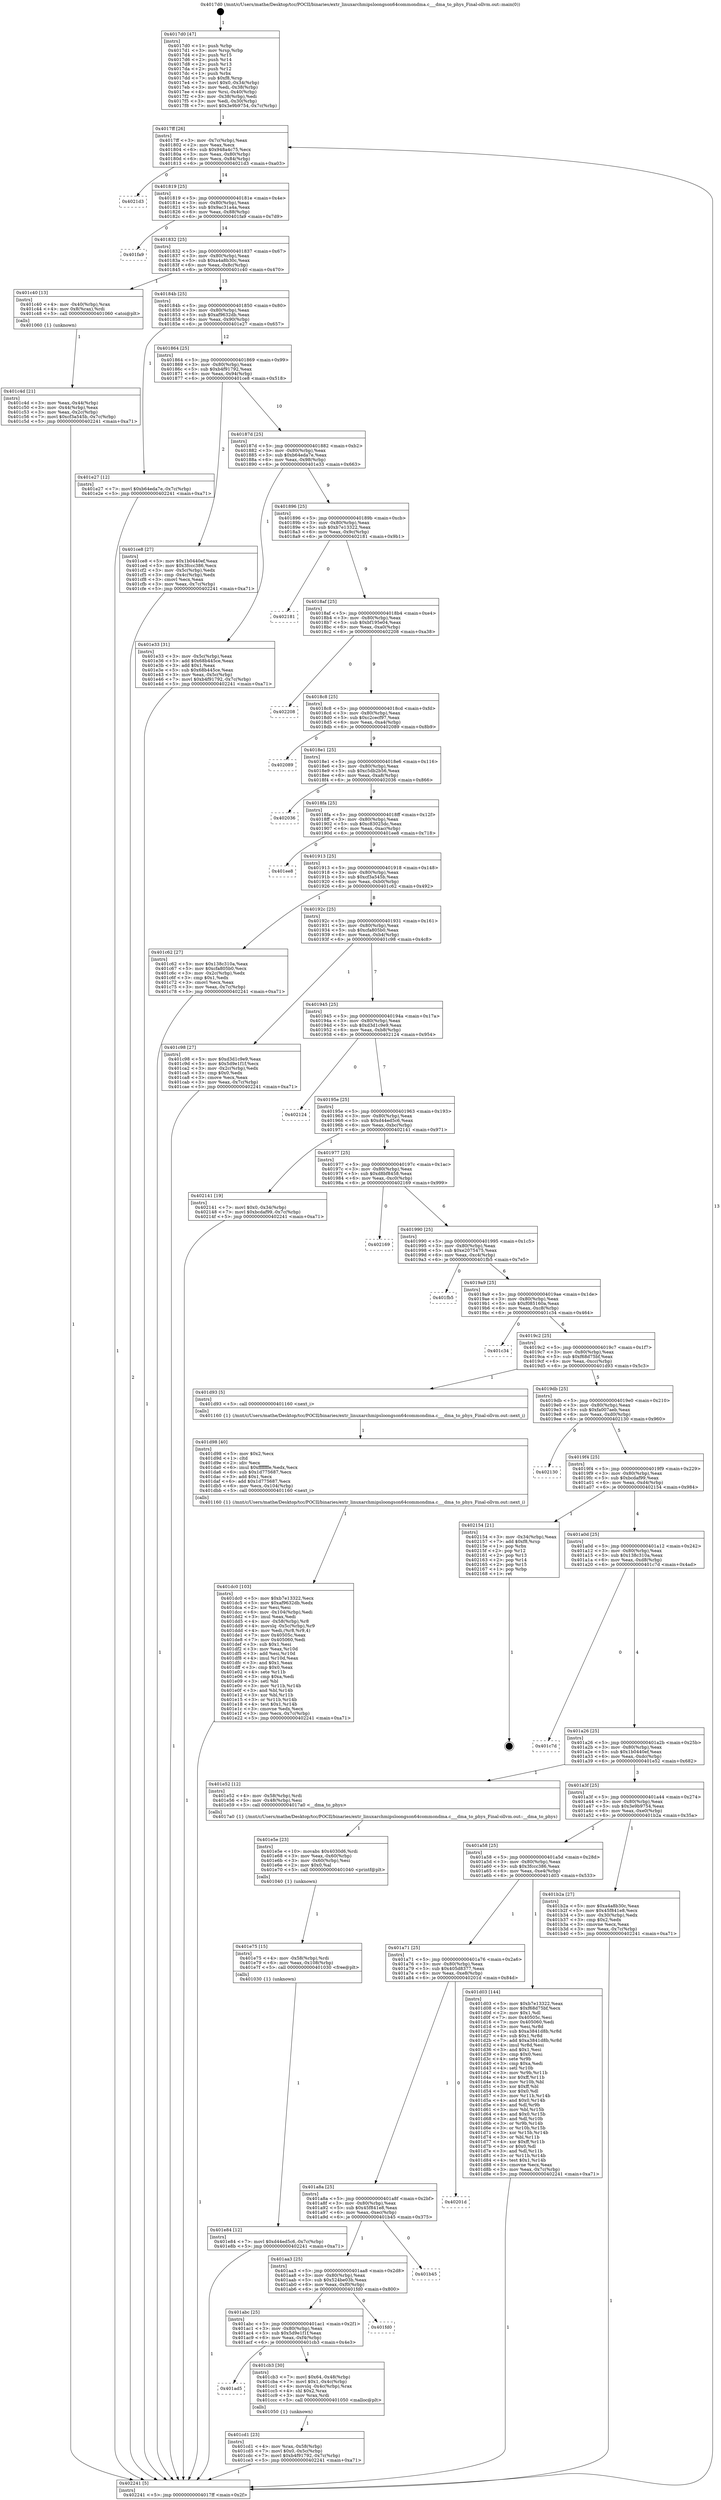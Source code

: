 digraph "0x4017d0" {
  label = "0x4017d0 (/mnt/c/Users/mathe/Desktop/tcc/POCII/binaries/extr_linuxarchmipsloongson64commondma.c___dma_to_phys_Final-ollvm.out::main(0))"
  labelloc = "t"
  node[shape=record]

  Entry [label="",width=0.3,height=0.3,shape=circle,fillcolor=black,style=filled]
  "0x4017ff" [label="{
     0x4017ff [26]\l
     | [instrs]\l
     &nbsp;&nbsp;0x4017ff \<+3\>: mov -0x7c(%rbp),%eax\l
     &nbsp;&nbsp;0x401802 \<+2\>: mov %eax,%ecx\l
     &nbsp;&nbsp;0x401804 \<+6\>: sub $0x948a4c75,%ecx\l
     &nbsp;&nbsp;0x40180a \<+3\>: mov %eax,-0x80(%rbp)\l
     &nbsp;&nbsp;0x40180d \<+6\>: mov %ecx,-0x84(%rbp)\l
     &nbsp;&nbsp;0x401813 \<+6\>: je 00000000004021d3 \<main+0xa03\>\l
  }"]
  "0x4021d3" [label="{
     0x4021d3\l
  }", style=dashed]
  "0x401819" [label="{
     0x401819 [25]\l
     | [instrs]\l
     &nbsp;&nbsp;0x401819 \<+5\>: jmp 000000000040181e \<main+0x4e\>\l
     &nbsp;&nbsp;0x40181e \<+3\>: mov -0x80(%rbp),%eax\l
     &nbsp;&nbsp;0x401821 \<+5\>: sub $0x9ac31a4a,%eax\l
     &nbsp;&nbsp;0x401826 \<+6\>: mov %eax,-0x88(%rbp)\l
     &nbsp;&nbsp;0x40182c \<+6\>: je 0000000000401fa9 \<main+0x7d9\>\l
  }"]
  Exit [label="",width=0.3,height=0.3,shape=circle,fillcolor=black,style=filled,peripheries=2]
  "0x401fa9" [label="{
     0x401fa9\l
  }", style=dashed]
  "0x401832" [label="{
     0x401832 [25]\l
     | [instrs]\l
     &nbsp;&nbsp;0x401832 \<+5\>: jmp 0000000000401837 \<main+0x67\>\l
     &nbsp;&nbsp;0x401837 \<+3\>: mov -0x80(%rbp),%eax\l
     &nbsp;&nbsp;0x40183a \<+5\>: sub $0xa4a8b30c,%eax\l
     &nbsp;&nbsp;0x40183f \<+6\>: mov %eax,-0x8c(%rbp)\l
     &nbsp;&nbsp;0x401845 \<+6\>: je 0000000000401c40 \<main+0x470\>\l
  }"]
  "0x401e84" [label="{
     0x401e84 [12]\l
     | [instrs]\l
     &nbsp;&nbsp;0x401e84 \<+7\>: movl $0xd44ed5c6,-0x7c(%rbp)\l
     &nbsp;&nbsp;0x401e8b \<+5\>: jmp 0000000000402241 \<main+0xa71\>\l
  }"]
  "0x401c40" [label="{
     0x401c40 [13]\l
     | [instrs]\l
     &nbsp;&nbsp;0x401c40 \<+4\>: mov -0x40(%rbp),%rax\l
     &nbsp;&nbsp;0x401c44 \<+4\>: mov 0x8(%rax),%rdi\l
     &nbsp;&nbsp;0x401c48 \<+5\>: call 0000000000401060 \<atoi@plt\>\l
     | [calls]\l
     &nbsp;&nbsp;0x401060 \{1\} (unknown)\l
  }"]
  "0x40184b" [label="{
     0x40184b [25]\l
     | [instrs]\l
     &nbsp;&nbsp;0x40184b \<+5\>: jmp 0000000000401850 \<main+0x80\>\l
     &nbsp;&nbsp;0x401850 \<+3\>: mov -0x80(%rbp),%eax\l
     &nbsp;&nbsp;0x401853 \<+5\>: sub $0xaf9632db,%eax\l
     &nbsp;&nbsp;0x401858 \<+6\>: mov %eax,-0x90(%rbp)\l
     &nbsp;&nbsp;0x40185e \<+6\>: je 0000000000401e27 \<main+0x657\>\l
  }"]
  "0x401e75" [label="{
     0x401e75 [15]\l
     | [instrs]\l
     &nbsp;&nbsp;0x401e75 \<+4\>: mov -0x58(%rbp),%rdi\l
     &nbsp;&nbsp;0x401e79 \<+6\>: mov %eax,-0x108(%rbp)\l
     &nbsp;&nbsp;0x401e7f \<+5\>: call 0000000000401030 \<free@plt\>\l
     | [calls]\l
     &nbsp;&nbsp;0x401030 \{1\} (unknown)\l
  }"]
  "0x401e27" [label="{
     0x401e27 [12]\l
     | [instrs]\l
     &nbsp;&nbsp;0x401e27 \<+7\>: movl $0xb64eda7e,-0x7c(%rbp)\l
     &nbsp;&nbsp;0x401e2e \<+5\>: jmp 0000000000402241 \<main+0xa71\>\l
  }"]
  "0x401864" [label="{
     0x401864 [25]\l
     | [instrs]\l
     &nbsp;&nbsp;0x401864 \<+5\>: jmp 0000000000401869 \<main+0x99\>\l
     &nbsp;&nbsp;0x401869 \<+3\>: mov -0x80(%rbp),%eax\l
     &nbsp;&nbsp;0x40186c \<+5\>: sub $0xb4f91792,%eax\l
     &nbsp;&nbsp;0x401871 \<+6\>: mov %eax,-0x94(%rbp)\l
     &nbsp;&nbsp;0x401877 \<+6\>: je 0000000000401ce8 \<main+0x518\>\l
  }"]
  "0x401e5e" [label="{
     0x401e5e [23]\l
     | [instrs]\l
     &nbsp;&nbsp;0x401e5e \<+10\>: movabs $0x4030d6,%rdi\l
     &nbsp;&nbsp;0x401e68 \<+3\>: mov %eax,-0x60(%rbp)\l
     &nbsp;&nbsp;0x401e6b \<+3\>: mov -0x60(%rbp),%esi\l
     &nbsp;&nbsp;0x401e6e \<+2\>: mov $0x0,%al\l
     &nbsp;&nbsp;0x401e70 \<+5\>: call 0000000000401040 \<printf@plt\>\l
     | [calls]\l
     &nbsp;&nbsp;0x401040 \{1\} (unknown)\l
  }"]
  "0x401ce8" [label="{
     0x401ce8 [27]\l
     | [instrs]\l
     &nbsp;&nbsp;0x401ce8 \<+5\>: mov $0x1b0440ef,%eax\l
     &nbsp;&nbsp;0x401ced \<+5\>: mov $0x3fccc386,%ecx\l
     &nbsp;&nbsp;0x401cf2 \<+3\>: mov -0x5c(%rbp),%edx\l
     &nbsp;&nbsp;0x401cf5 \<+3\>: cmp -0x4c(%rbp),%edx\l
     &nbsp;&nbsp;0x401cf8 \<+3\>: cmovl %ecx,%eax\l
     &nbsp;&nbsp;0x401cfb \<+3\>: mov %eax,-0x7c(%rbp)\l
     &nbsp;&nbsp;0x401cfe \<+5\>: jmp 0000000000402241 \<main+0xa71\>\l
  }"]
  "0x40187d" [label="{
     0x40187d [25]\l
     | [instrs]\l
     &nbsp;&nbsp;0x40187d \<+5\>: jmp 0000000000401882 \<main+0xb2\>\l
     &nbsp;&nbsp;0x401882 \<+3\>: mov -0x80(%rbp),%eax\l
     &nbsp;&nbsp;0x401885 \<+5\>: sub $0xb64eda7e,%eax\l
     &nbsp;&nbsp;0x40188a \<+6\>: mov %eax,-0x98(%rbp)\l
     &nbsp;&nbsp;0x401890 \<+6\>: je 0000000000401e33 \<main+0x663\>\l
  }"]
  "0x401dc0" [label="{
     0x401dc0 [103]\l
     | [instrs]\l
     &nbsp;&nbsp;0x401dc0 \<+5\>: mov $0xb7e13322,%ecx\l
     &nbsp;&nbsp;0x401dc5 \<+5\>: mov $0xaf9632db,%edx\l
     &nbsp;&nbsp;0x401dca \<+2\>: xor %esi,%esi\l
     &nbsp;&nbsp;0x401dcc \<+6\>: mov -0x104(%rbp),%edi\l
     &nbsp;&nbsp;0x401dd2 \<+3\>: imul %eax,%edi\l
     &nbsp;&nbsp;0x401dd5 \<+4\>: mov -0x58(%rbp),%r8\l
     &nbsp;&nbsp;0x401dd9 \<+4\>: movslq -0x5c(%rbp),%r9\l
     &nbsp;&nbsp;0x401ddd \<+4\>: mov %edi,(%r8,%r9,4)\l
     &nbsp;&nbsp;0x401de1 \<+7\>: mov 0x40505c,%eax\l
     &nbsp;&nbsp;0x401de8 \<+7\>: mov 0x405060,%edi\l
     &nbsp;&nbsp;0x401def \<+3\>: sub $0x1,%esi\l
     &nbsp;&nbsp;0x401df2 \<+3\>: mov %eax,%r10d\l
     &nbsp;&nbsp;0x401df5 \<+3\>: add %esi,%r10d\l
     &nbsp;&nbsp;0x401df8 \<+4\>: imul %r10d,%eax\l
     &nbsp;&nbsp;0x401dfc \<+3\>: and $0x1,%eax\l
     &nbsp;&nbsp;0x401dff \<+3\>: cmp $0x0,%eax\l
     &nbsp;&nbsp;0x401e02 \<+4\>: sete %r11b\l
     &nbsp;&nbsp;0x401e06 \<+3\>: cmp $0xa,%edi\l
     &nbsp;&nbsp;0x401e09 \<+3\>: setl %bl\l
     &nbsp;&nbsp;0x401e0c \<+3\>: mov %r11b,%r14b\l
     &nbsp;&nbsp;0x401e0f \<+3\>: and %bl,%r14b\l
     &nbsp;&nbsp;0x401e12 \<+3\>: xor %bl,%r11b\l
     &nbsp;&nbsp;0x401e15 \<+3\>: or %r11b,%r14b\l
     &nbsp;&nbsp;0x401e18 \<+4\>: test $0x1,%r14b\l
     &nbsp;&nbsp;0x401e1c \<+3\>: cmovne %edx,%ecx\l
     &nbsp;&nbsp;0x401e1f \<+3\>: mov %ecx,-0x7c(%rbp)\l
     &nbsp;&nbsp;0x401e22 \<+5\>: jmp 0000000000402241 \<main+0xa71\>\l
  }"]
  "0x401e33" [label="{
     0x401e33 [31]\l
     | [instrs]\l
     &nbsp;&nbsp;0x401e33 \<+3\>: mov -0x5c(%rbp),%eax\l
     &nbsp;&nbsp;0x401e36 \<+5\>: add $0x68b445ce,%eax\l
     &nbsp;&nbsp;0x401e3b \<+3\>: add $0x1,%eax\l
     &nbsp;&nbsp;0x401e3e \<+5\>: sub $0x68b445ce,%eax\l
     &nbsp;&nbsp;0x401e43 \<+3\>: mov %eax,-0x5c(%rbp)\l
     &nbsp;&nbsp;0x401e46 \<+7\>: movl $0xb4f91792,-0x7c(%rbp)\l
     &nbsp;&nbsp;0x401e4d \<+5\>: jmp 0000000000402241 \<main+0xa71\>\l
  }"]
  "0x401896" [label="{
     0x401896 [25]\l
     | [instrs]\l
     &nbsp;&nbsp;0x401896 \<+5\>: jmp 000000000040189b \<main+0xcb\>\l
     &nbsp;&nbsp;0x40189b \<+3\>: mov -0x80(%rbp),%eax\l
     &nbsp;&nbsp;0x40189e \<+5\>: sub $0xb7e13322,%eax\l
     &nbsp;&nbsp;0x4018a3 \<+6\>: mov %eax,-0x9c(%rbp)\l
     &nbsp;&nbsp;0x4018a9 \<+6\>: je 0000000000402181 \<main+0x9b1\>\l
  }"]
  "0x401d98" [label="{
     0x401d98 [40]\l
     | [instrs]\l
     &nbsp;&nbsp;0x401d98 \<+5\>: mov $0x2,%ecx\l
     &nbsp;&nbsp;0x401d9d \<+1\>: cltd\l
     &nbsp;&nbsp;0x401d9e \<+2\>: idiv %ecx\l
     &nbsp;&nbsp;0x401da0 \<+6\>: imul $0xfffffffe,%edx,%ecx\l
     &nbsp;&nbsp;0x401da6 \<+6\>: sub $0x1d775687,%ecx\l
     &nbsp;&nbsp;0x401dac \<+3\>: add $0x1,%ecx\l
     &nbsp;&nbsp;0x401daf \<+6\>: add $0x1d775687,%ecx\l
     &nbsp;&nbsp;0x401db5 \<+6\>: mov %ecx,-0x104(%rbp)\l
     &nbsp;&nbsp;0x401dbb \<+5\>: call 0000000000401160 \<next_i\>\l
     | [calls]\l
     &nbsp;&nbsp;0x401160 \{1\} (/mnt/c/Users/mathe/Desktop/tcc/POCII/binaries/extr_linuxarchmipsloongson64commondma.c___dma_to_phys_Final-ollvm.out::next_i)\l
  }"]
  "0x402181" [label="{
     0x402181\l
  }", style=dashed]
  "0x4018af" [label="{
     0x4018af [25]\l
     | [instrs]\l
     &nbsp;&nbsp;0x4018af \<+5\>: jmp 00000000004018b4 \<main+0xe4\>\l
     &nbsp;&nbsp;0x4018b4 \<+3\>: mov -0x80(%rbp),%eax\l
     &nbsp;&nbsp;0x4018b7 \<+5\>: sub $0xbf195e04,%eax\l
     &nbsp;&nbsp;0x4018bc \<+6\>: mov %eax,-0xa0(%rbp)\l
     &nbsp;&nbsp;0x4018c2 \<+6\>: je 0000000000402208 \<main+0xa38\>\l
  }"]
  "0x401cd1" [label="{
     0x401cd1 [23]\l
     | [instrs]\l
     &nbsp;&nbsp;0x401cd1 \<+4\>: mov %rax,-0x58(%rbp)\l
     &nbsp;&nbsp;0x401cd5 \<+7\>: movl $0x0,-0x5c(%rbp)\l
     &nbsp;&nbsp;0x401cdc \<+7\>: movl $0xb4f91792,-0x7c(%rbp)\l
     &nbsp;&nbsp;0x401ce3 \<+5\>: jmp 0000000000402241 \<main+0xa71\>\l
  }"]
  "0x402208" [label="{
     0x402208\l
  }", style=dashed]
  "0x4018c8" [label="{
     0x4018c8 [25]\l
     | [instrs]\l
     &nbsp;&nbsp;0x4018c8 \<+5\>: jmp 00000000004018cd \<main+0xfd\>\l
     &nbsp;&nbsp;0x4018cd \<+3\>: mov -0x80(%rbp),%eax\l
     &nbsp;&nbsp;0x4018d0 \<+5\>: sub $0xc2cecf97,%eax\l
     &nbsp;&nbsp;0x4018d5 \<+6\>: mov %eax,-0xa4(%rbp)\l
     &nbsp;&nbsp;0x4018db \<+6\>: je 0000000000402089 \<main+0x8b9\>\l
  }"]
  "0x401ad5" [label="{
     0x401ad5\l
  }", style=dashed]
  "0x402089" [label="{
     0x402089\l
  }", style=dashed]
  "0x4018e1" [label="{
     0x4018e1 [25]\l
     | [instrs]\l
     &nbsp;&nbsp;0x4018e1 \<+5\>: jmp 00000000004018e6 \<main+0x116\>\l
     &nbsp;&nbsp;0x4018e6 \<+3\>: mov -0x80(%rbp),%eax\l
     &nbsp;&nbsp;0x4018e9 \<+5\>: sub $0xc5db2b56,%eax\l
     &nbsp;&nbsp;0x4018ee \<+6\>: mov %eax,-0xa8(%rbp)\l
     &nbsp;&nbsp;0x4018f4 \<+6\>: je 0000000000402036 \<main+0x866\>\l
  }"]
  "0x401cb3" [label="{
     0x401cb3 [30]\l
     | [instrs]\l
     &nbsp;&nbsp;0x401cb3 \<+7\>: movl $0x64,-0x48(%rbp)\l
     &nbsp;&nbsp;0x401cba \<+7\>: movl $0x1,-0x4c(%rbp)\l
     &nbsp;&nbsp;0x401cc1 \<+4\>: movslq -0x4c(%rbp),%rax\l
     &nbsp;&nbsp;0x401cc5 \<+4\>: shl $0x2,%rax\l
     &nbsp;&nbsp;0x401cc9 \<+3\>: mov %rax,%rdi\l
     &nbsp;&nbsp;0x401ccc \<+5\>: call 0000000000401050 \<malloc@plt\>\l
     | [calls]\l
     &nbsp;&nbsp;0x401050 \{1\} (unknown)\l
  }"]
  "0x402036" [label="{
     0x402036\l
  }", style=dashed]
  "0x4018fa" [label="{
     0x4018fa [25]\l
     | [instrs]\l
     &nbsp;&nbsp;0x4018fa \<+5\>: jmp 00000000004018ff \<main+0x12f\>\l
     &nbsp;&nbsp;0x4018ff \<+3\>: mov -0x80(%rbp),%eax\l
     &nbsp;&nbsp;0x401902 \<+5\>: sub $0xc83025dc,%eax\l
     &nbsp;&nbsp;0x401907 \<+6\>: mov %eax,-0xac(%rbp)\l
     &nbsp;&nbsp;0x40190d \<+6\>: je 0000000000401ee8 \<main+0x718\>\l
  }"]
  "0x401abc" [label="{
     0x401abc [25]\l
     | [instrs]\l
     &nbsp;&nbsp;0x401abc \<+5\>: jmp 0000000000401ac1 \<main+0x2f1\>\l
     &nbsp;&nbsp;0x401ac1 \<+3\>: mov -0x80(%rbp),%eax\l
     &nbsp;&nbsp;0x401ac4 \<+5\>: sub $0x5d9e1f1f,%eax\l
     &nbsp;&nbsp;0x401ac9 \<+6\>: mov %eax,-0xf4(%rbp)\l
     &nbsp;&nbsp;0x401acf \<+6\>: je 0000000000401cb3 \<main+0x4e3\>\l
  }"]
  "0x401ee8" [label="{
     0x401ee8\l
  }", style=dashed]
  "0x401913" [label="{
     0x401913 [25]\l
     | [instrs]\l
     &nbsp;&nbsp;0x401913 \<+5\>: jmp 0000000000401918 \<main+0x148\>\l
     &nbsp;&nbsp;0x401918 \<+3\>: mov -0x80(%rbp),%eax\l
     &nbsp;&nbsp;0x40191b \<+5\>: sub $0xcf3a545b,%eax\l
     &nbsp;&nbsp;0x401920 \<+6\>: mov %eax,-0xb0(%rbp)\l
     &nbsp;&nbsp;0x401926 \<+6\>: je 0000000000401c62 \<main+0x492\>\l
  }"]
  "0x401fd0" [label="{
     0x401fd0\l
  }", style=dashed]
  "0x401c62" [label="{
     0x401c62 [27]\l
     | [instrs]\l
     &nbsp;&nbsp;0x401c62 \<+5\>: mov $0x138c310a,%eax\l
     &nbsp;&nbsp;0x401c67 \<+5\>: mov $0xcfa805b0,%ecx\l
     &nbsp;&nbsp;0x401c6c \<+3\>: mov -0x2c(%rbp),%edx\l
     &nbsp;&nbsp;0x401c6f \<+3\>: cmp $0x1,%edx\l
     &nbsp;&nbsp;0x401c72 \<+3\>: cmovl %ecx,%eax\l
     &nbsp;&nbsp;0x401c75 \<+3\>: mov %eax,-0x7c(%rbp)\l
     &nbsp;&nbsp;0x401c78 \<+5\>: jmp 0000000000402241 \<main+0xa71\>\l
  }"]
  "0x40192c" [label="{
     0x40192c [25]\l
     | [instrs]\l
     &nbsp;&nbsp;0x40192c \<+5\>: jmp 0000000000401931 \<main+0x161\>\l
     &nbsp;&nbsp;0x401931 \<+3\>: mov -0x80(%rbp),%eax\l
     &nbsp;&nbsp;0x401934 \<+5\>: sub $0xcfa805b0,%eax\l
     &nbsp;&nbsp;0x401939 \<+6\>: mov %eax,-0xb4(%rbp)\l
     &nbsp;&nbsp;0x40193f \<+6\>: je 0000000000401c98 \<main+0x4c8\>\l
  }"]
  "0x401aa3" [label="{
     0x401aa3 [25]\l
     | [instrs]\l
     &nbsp;&nbsp;0x401aa3 \<+5\>: jmp 0000000000401aa8 \<main+0x2d8\>\l
     &nbsp;&nbsp;0x401aa8 \<+3\>: mov -0x80(%rbp),%eax\l
     &nbsp;&nbsp;0x401aab \<+5\>: sub $0x524be03b,%eax\l
     &nbsp;&nbsp;0x401ab0 \<+6\>: mov %eax,-0xf0(%rbp)\l
     &nbsp;&nbsp;0x401ab6 \<+6\>: je 0000000000401fd0 \<main+0x800\>\l
  }"]
  "0x401c98" [label="{
     0x401c98 [27]\l
     | [instrs]\l
     &nbsp;&nbsp;0x401c98 \<+5\>: mov $0xd3d1c9e9,%eax\l
     &nbsp;&nbsp;0x401c9d \<+5\>: mov $0x5d9e1f1f,%ecx\l
     &nbsp;&nbsp;0x401ca2 \<+3\>: mov -0x2c(%rbp),%edx\l
     &nbsp;&nbsp;0x401ca5 \<+3\>: cmp $0x0,%edx\l
     &nbsp;&nbsp;0x401ca8 \<+3\>: cmove %ecx,%eax\l
     &nbsp;&nbsp;0x401cab \<+3\>: mov %eax,-0x7c(%rbp)\l
     &nbsp;&nbsp;0x401cae \<+5\>: jmp 0000000000402241 \<main+0xa71\>\l
  }"]
  "0x401945" [label="{
     0x401945 [25]\l
     | [instrs]\l
     &nbsp;&nbsp;0x401945 \<+5\>: jmp 000000000040194a \<main+0x17a\>\l
     &nbsp;&nbsp;0x40194a \<+3\>: mov -0x80(%rbp),%eax\l
     &nbsp;&nbsp;0x40194d \<+5\>: sub $0xd3d1c9e9,%eax\l
     &nbsp;&nbsp;0x401952 \<+6\>: mov %eax,-0xb8(%rbp)\l
     &nbsp;&nbsp;0x401958 \<+6\>: je 0000000000402124 \<main+0x954\>\l
  }"]
  "0x401b45" [label="{
     0x401b45\l
  }", style=dashed]
  "0x402124" [label="{
     0x402124\l
  }", style=dashed]
  "0x40195e" [label="{
     0x40195e [25]\l
     | [instrs]\l
     &nbsp;&nbsp;0x40195e \<+5\>: jmp 0000000000401963 \<main+0x193\>\l
     &nbsp;&nbsp;0x401963 \<+3\>: mov -0x80(%rbp),%eax\l
     &nbsp;&nbsp;0x401966 \<+5\>: sub $0xd44ed5c6,%eax\l
     &nbsp;&nbsp;0x40196b \<+6\>: mov %eax,-0xbc(%rbp)\l
     &nbsp;&nbsp;0x401971 \<+6\>: je 0000000000402141 \<main+0x971\>\l
  }"]
  "0x401a8a" [label="{
     0x401a8a [25]\l
     | [instrs]\l
     &nbsp;&nbsp;0x401a8a \<+5\>: jmp 0000000000401a8f \<main+0x2bf\>\l
     &nbsp;&nbsp;0x401a8f \<+3\>: mov -0x80(%rbp),%eax\l
     &nbsp;&nbsp;0x401a92 \<+5\>: sub $0x45f841e8,%eax\l
     &nbsp;&nbsp;0x401a97 \<+6\>: mov %eax,-0xec(%rbp)\l
     &nbsp;&nbsp;0x401a9d \<+6\>: je 0000000000401b45 \<main+0x375\>\l
  }"]
  "0x402141" [label="{
     0x402141 [19]\l
     | [instrs]\l
     &nbsp;&nbsp;0x402141 \<+7\>: movl $0x0,-0x34(%rbp)\l
     &nbsp;&nbsp;0x402148 \<+7\>: movl $0xbcdaf99,-0x7c(%rbp)\l
     &nbsp;&nbsp;0x40214f \<+5\>: jmp 0000000000402241 \<main+0xa71\>\l
  }"]
  "0x401977" [label="{
     0x401977 [25]\l
     | [instrs]\l
     &nbsp;&nbsp;0x401977 \<+5\>: jmp 000000000040197c \<main+0x1ac\>\l
     &nbsp;&nbsp;0x40197c \<+3\>: mov -0x80(%rbp),%eax\l
     &nbsp;&nbsp;0x40197f \<+5\>: sub $0xd8bf8458,%eax\l
     &nbsp;&nbsp;0x401984 \<+6\>: mov %eax,-0xc0(%rbp)\l
     &nbsp;&nbsp;0x40198a \<+6\>: je 0000000000402169 \<main+0x999\>\l
  }"]
  "0x40201d" [label="{
     0x40201d\l
  }", style=dashed]
  "0x402169" [label="{
     0x402169\l
  }", style=dashed]
  "0x401990" [label="{
     0x401990 [25]\l
     | [instrs]\l
     &nbsp;&nbsp;0x401990 \<+5\>: jmp 0000000000401995 \<main+0x1c5\>\l
     &nbsp;&nbsp;0x401995 \<+3\>: mov -0x80(%rbp),%eax\l
     &nbsp;&nbsp;0x401998 \<+5\>: sub $0xe2075475,%eax\l
     &nbsp;&nbsp;0x40199d \<+6\>: mov %eax,-0xc4(%rbp)\l
     &nbsp;&nbsp;0x4019a3 \<+6\>: je 0000000000401fb5 \<main+0x7e5\>\l
  }"]
  "0x401a71" [label="{
     0x401a71 [25]\l
     | [instrs]\l
     &nbsp;&nbsp;0x401a71 \<+5\>: jmp 0000000000401a76 \<main+0x2a6\>\l
     &nbsp;&nbsp;0x401a76 \<+3\>: mov -0x80(%rbp),%eax\l
     &nbsp;&nbsp;0x401a79 \<+5\>: sub $0x405d8377,%eax\l
     &nbsp;&nbsp;0x401a7e \<+6\>: mov %eax,-0xe8(%rbp)\l
     &nbsp;&nbsp;0x401a84 \<+6\>: je 000000000040201d \<main+0x84d\>\l
  }"]
  "0x401fb5" [label="{
     0x401fb5\l
  }", style=dashed]
  "0x4019a9" [label="{
     0x4019a9 [25]\l
     | [instrs]\l
     &nbsp;&nbsp;0x4019a9 \<+5\>: jmp 00000000004019ae \<main+0x1de\>\l
     &nbsp;&nbsp;0x4019ae \<+3\>: mov -0x80(%rbp),%eax\l
     &nbsp;&nbsp;0x4019b1 \<+5\>: sub $0xf085160a,%eax\l
     &nbsp;&nbsp;0x4019b6 \<+6\>: mov %eax,-0xc8(%rbp)\l
     &nbsp;&nbsp;0x4019bc \<+6\>: je 0000000000401c34 \<main+0x464\>\l
  }"]
  "0x401d03" [label="{
     0x401d03 [144]\l
     | [instrs]\l
     &nbsp;&nbsp;0x401d03 \<+5\>: mov $0xb7e13322,%eax\l
     &nbsp;&nbsp;0x401d08 \<+5\>: mov $0xf68d75bf,%ecx\l
     &nbsp;&nbsp;0x401d0d \<+2\>: mov $0x1,%dl\l
     &nbsp;&nbsp;0x401d0f \<+7\>: mov 0x40505c,%esi\l
     &nbsp;&nbsp;0x401d16 \<+7\>: mov 0x405060,%edi\l
     &nbsp;&nbsp;0x401d1d \<+3\>: mov %esi,%r8d\l
     &nbsp;&nbsp;0x401d20 \<+7\>: sub $0xa3841d8b,%r8d\l
     &nbsp;&nbsp;0x401d27 \<+4\>: sub $0x1,%r8d\l
     &nbsp;&nbsp;0x401d2b \<+7\>: add $0xa3841d8b,%r8d\l
     &nbsp;&nbsp;0x401d32 \<+4\>: imul %r8d,%esi\l
     &nbsp;&nbsp;0x401d36 \<+3\>: and $0x1,%esi\l
     &nbsp;&nbsp;0x401d39 \<+3\>: cmp $0x0,%esi\l
     &nbsp;&nbsp;0x401d3c \<+4\>: sete %r9b\l
     &nbsp;&nbsp;0x401d40 \<+3\>: cmp $0xa,%edi\l
     &nbsp;&nbsp;0x401d43 \<+4\>: setl %r10b\l
     &nbsp;&nbsp;0x401d47 \<+3\>: mov %r9b,%r11b\l
     &nbsp;&nbsp;0x401d4a \<+4\>: xor $0xff,%r11b\l
     &nbsp;&nbsp;0x401d4e \<+3\>: mov %r10b,%bl\l
     &nbsp;&nbsp;0x401d51 \<+3\>: xor $0xff,%bl\l
     &nbsp;&nbsp;0x401d54 \<+3\>: xor $0x0,%dl\l
     &nbsp;&nbsp;0x401d57 \<+3\>: mov %r11b,%r14b\l
     &nbsp;&nbsp;0x401d5a \<+4\>: and $0x0,%r14b\l
     &nbsp;&nbsp;0x401d5e \<+3\>: and %dl,%r9b\l
     &nbsp;&nbsp;0x401d61 \<+3\>: mov %bl,%r15b\l
     &nbsp;&nbsp;0x401d64 \<+4\>: and $0x0,%r15b\l
     &nbsp;&nbsp;0x401d68 \<+3\>: and %dl,%r10b\l
     &nbsp;&nbsp;0x401d6b \<+3\>: or %r9b,%r14b\l
     &nbsp;&nbsp;0x401d6e \<+3\>: or %r10b,%r15b\l
     &nbsp;&nbsp;0x401d71 \<+3\>: xor %r15b,%r14b\l
     &nbsp;&nbsp;0x401d74 \<+3\>: or %bl,%r11b\l
     &nbsp;&nbsp;0x401d77 \<+4\>: xor $0xff,%r11b\l
     &nbsp;&nbsp;0x401d7b \<+3\>: or $0x0,%dl\l
     &nbsp;&nbsp;0x401d7e \<+3\>: and %dl,%r11b\l
     &nbsp;&nbsp;0x401d81 \<+3\>: or %r11b,%r14b\l
     &nbsp;&nbsp;0x401d84 \<+4\>: test $0x1,%r14b\l
     &nbsp;&nbsp;0x401d88 \<+3\>: cmovne %ecx,%eax\l
     &nbsp;&nbsp;0x401d8b \<+3\>: mov %eax,-0x7c(%rbp)\l
     &nbsp;&nbsp;0x401d8e \<+5\>: jmp 0000000000402241 \<main+0xa71\>\l
  }"]
  "0x401c34" [label="{
     0x401c34\l
  }", style=dashed]
  "0x4019c2" [label="{
     0x4019c2 [25]\l
     | [instrs]\l
     &nbsp;&nbsp;0x4019c2 \<+5\>: jmp 00000000004019c7 \<main+0x1f7\>\l
     &nbsp;&nbsp;0x4019c7 \<+3\>: mov -0x80(%rbp),%eax\l
     &nbsp;&nbsp;0x4019ca \<+5\>: sub $0xf68d75bf,%eax\l
     &nbsp;&nbsp;0x4019cf \<+6\>: mov %eax,-0xcc(%rbp)\l
     &nbsp;&nbsp;0x4019d5 \<+6\>: je 0000000000401d93 \<main+0x5c3\>\l
  }"]
  "0x401c4d" [label="{
     0x401c4d [21]\l
     | [instrs]\l
     &nbsp;&nbsp;0x401c4d \<+3\>: mov %eax,-0x44(%rbp)\l
     &nbsp;&nbsp;0x401c50 \<+3\>: mov -0x44(%rbp),%eax\l
     &nbsp;&nbsp;0x401c53 \<+3\>: mov %eax,-0x2c(%rbp)\l
     &nbsp;&nbsp;0x401c56 \<+7\>: movl $0xcf3a545b,-0x7c(%rbp)\l
     &nbsp;&nbsp;0x401c5d \<+5\>: jmp 0000000000402241 \<main+0xa71\>\l
  }"]
  "0x401d93" [label="{
     0x401d93 [5]\l
     | [instrs]\l
     &nbsp;&nbsp;0x401d93 \<+5\>: call 0000000000401160 \<next_i\>\l
     | [calls]\l
     &nbsp;&nbsp;0x401160 \{1\} (/mnt/c/Users/mathe/Desktop/tcc/POCII/binaries/extr_linuxarchmipsloongson64commondma.c___dma_to_phys_Final-ollvm.out::next_i)\l
  }"]
  "0x4019db" [label="{
     0x4019db [25]\l
     | [instrs]\l
     &nbsp;&nbsp;0x4019db \<+5\>: jmp 00000000004019e0 \<main+0x210\>\l
     &nbsp;&nbsp;0x4019e0 \<+3\>: mov -0x80(%rbp),%eax\l
     &nbsp;&nbsp;0x4019e3 \<+5\>: sub $0xfa007aeb,%eax\l
     &nbsp;&nbsp;0x4019e8 \<+6\>: mov %eax,-0xd0(%rbp)\l
     &nbsp;&nbsp;0x4019ee \<+6\>: je 0000000000402130 \<main+0x960\>\l
  }"]
  "0x4017d0" [label="{
     0x4017d0 [47]\l
     | [instrs]\l
     &nbsp;&nbsp;0x4017d0 \<+1\>: push %rbp\l
     &nbsp;&nbsp;0x4017d1 \<+3\>: mov %rsp,%rbp\l
     &nbsp;&nbsp;0x4017d4 \<+2\>: push %r15\l
     &nbsp;&nbsp;0x4017d6 \<+2\>: push %r14\l
     &nbsp;&nbsp;0x4017d8 \<+2\>: push %r13\l
     &nbsp;&nbsp;0x4017da \<+2\>: push %r12\l
     &nbsp;&nbsp;0x4017dc \<+1\>: push %rbx\l
     &nbsp;&nbsp;0x4017dd \<+7\>: sub $0xf8,%rsp\l
     &nbsp;&nbsp;0x4017e4 \<+7\>: movl $0x0,-0x34(%rbp)\l
     &nbsp;&nbsp;0x4017eb \<+3\>: mov %edi,-0x38(%rbp)\l
     &nbsp;&nbsp;0x4017ee \<+4\>: mov %rsi,-0x40(%rbp)\l
     &nbsp;&nbsp;0x4017f2 \<+3\>: mov -0x38(%rbp),%edi\l
     &nbsp;&nbsp;0x4017f5 \<+3\>: mov %edi,-0x30(%rbp)\l
     &nbsp;&nbsp;0x4017f8 \<+7\>: movl $0x3e9b9754,-0x7c(%rbp)\l
  }"]
  "0x402130" [label="{
     0x402130\l
  }", style=dashed]
  "0x4019f4" [label="{
     0x4019f4 [25]\l
     | [instrs]\l
     &nbsp;&nbsp;0x4019f4 \<+5\>: jmp 00000000004019f9 \<main+0x229\>\l
     &nbsp;&nbsp;0x4019f9 \<+3\>: mov -0x80(%rbp),%eax\l
     &nbsp;&nbsp;0x4019fc \<+5\>: sub $0xbcdaf99,%eax\l
     &nbsp;&nbsp;0x401a01 \<+6\>: mov %eax,-0xd4(%rbp)\l
     &nbsp;&nbsp;0x401a07 \<+6\>: je 0000000000402154 \<main+0x984\>\l
  }"]
  "0x402241" [label="{
     0x402241 [5]\l
     | [instrs]\l
     &nbsp;&nbsp;0x402241 \<+5\>: jmp 00000000004017ff \<main+0x2f\>\l
  }"]
  "0x402154" [label="{
     0x402154 [21]\l
     | [instrs]\l
     &nbsp;&nbsp;0x402154 \<+3\>: mov -0x34(%rbp),%eax\l
     &nbsp;&nbsp;0x402157 \<+7\>: add $0xf8,%rsp\l
     &nbsp;&nbsp;0x40215e \<+1\>: pop %rbx\l
     &nbsp;&nbsp;0x40215f \<+2\>: pop %r12\l
     &nbsp;&nbsp;0x402161 \<+2\>: pop %r13\l
     &nbsp;&nbsp;0x402163 \<+2\>: pop %r14\l
     &nbsp;&nbsp;0x402165 \<+2\>: pop %r15\l
     &nbsp;&nbsp;0x402167 \<+1\>: pop %rbp\l
     &nbsp;&nbsp;0x402168 \<+1\>: ret\l
  }"]
  "0x401a0d" [label="{
     0x401a0d [25]\l
     | [instrs]\l
     &nbsp;&nbsp;0x401a0d \<+5\>: jmp 0000000000401a12 \<main+0x242\>\l
     &nbsp;&nbsp;0x401a12 \<+3\>: mov -0x80(%rbp),%eax\l
     &nbsp;&nbsp;0x401a15 \<+5\>: sub $0x138c310a,%eax\l
     &nbsp;&nbsp;0x401a1a \<+6\>: mov %eax,-0xd8(%rbp)\l
     &nbsp;&nbsp;0x401a20 \<+6\>: je 0000000000401c7d \<main+0x4ad\>\l
  }"]
  "0x401a58" [label="{
     0x401a58 [25]\l
     | [instrs]\l
     &nbsp;&nbsp;0x401a58 \<+5\>: jmp 0000000000401a5d \<main+0x28d\>\l
     &nbsp;&nbsp;0x401a5d \<+3\>: mov -0x80(%rbp),%eax\l
     &nbsp;&nbsp;0x401a60 \<+5\>: sub $0x3fccc386,%eax\l
     &nbsp;&nbsp;0x401a65 \<+6\>: mov %eax,-0xe4(%rbp)\l
     &nbsp;&nbsp;0x401a6b \<+6\>: je 0000000000401d03 \<main+0x533\>\l
  }"]
  "0x401c7d" [label="{
     0x401c7d\l
  }", style=dashed]
  "0x401a26" [label="{
     0x401a26 [25]\l
     | [instrs]\l
     &nbsp;&nbsp;0x401a26 \<+5\>: jmp 0000000000401a2b \<main+0x25b\>\l
     &nbsp;&nbsp;0x401a2b \<+3\>: mov -0x80(%rbp),%eax\l
     &nbsp;&nbsp;0x401a2e \<+5\>: sub $0x1b0440ef,%eax\l
     &nbsp;&nbsp;0x401a33 \<+6\>: mov %eax,-0xdc(%rbp)\l
     &nbsp;&nbsp;0x401a39 \<+6\>: je 0000000000401e52 \<main+0x682\>\l
  }"]
  "0x401b2a" [label="{
     0x401b2a [27]\l
     | [instrs]\l
     &nbsp;&nbsp;0x401b2a \<+5\>: mov $0xa4a8b30c,%eax\l
     &nbsp;&nbsp;0x401b2f \<+5\>: mov $0x45f841e8,%ecx\l
     &nbsp;&nbsp;0x401b34 \<+3\>: mov -0x30(%rbp),%edx\l
     &nbsp;&nbsp;0x401b37 \<+3\>: cmp $0x2,%edx\l
     &nbsp;&nbsp;0x401b3a \<+3\>: cmovne %ecx,%eax\l
     &nbsp;&nbsp;0x401b3d \<+3\>: mov %eax,-0x7c(%rbp)\l
     &nbsp;&nbsp;0x401b40 \<+5\>: jmp 0000000000402241 \<main+0xa71\>\l
  }"]
  "0x401e52" [label="{
     0x401e52 [12]\l
     | [instrs]\l
     &nbsp;&nbsp;0x401e52 \<+4\>: mov -0x58(%rbp),%rdi\l
     &nbsp;&nbsp;0x401e56 \<+3\>: mov -0x48(%rbp),%esi\l
     &nbsp;&nbsp;0x401e59 \<+5\>: call 00000000004017a0 \<__dma_to_phys\>\l
     | [calls]\l
     &nbsp;&nbsp;0x4017a0 \{1\} (/mnt/c/Users/mathe/Desktop/tcc/POCII/binaries/extr_linuxarchmipsloongson64commondma.c___dma_to_phys_Final-ollvm.out::__dma_to_phys)\l
  }"]
  "0x401a3f" [label="{
     0x401a3f [25]\l
     | [instrs]\l
     &nbsp;&nbsp;0x401a3f \<+5\>: jmp 0000000000401a44 \<main+0x274\>\l
     &nbsp;&nbsp;0x401a44 \<+3\>: mov -0x80(%rbp),%eax\l
     &nbsp;&nbsp;0x401a47 \<+5\>: sub $0x3e9b9754,%eax\l
     &nbsp;&nbsp;0x401a4c \<+6\>: mov %eax,-0xe0(%rbp)\l
     &nbsp;&nbsp;0x401a52 \<+6\>: je 0000000000401b2a \<main+0x35a\>\l
  }"]
  Entry -> "0x4017d0" [label=" 1"]
  "0x4017ff" -> "0x4021d3" [label=" 0"]
  "0x4017ff" -> "0x401819" [label=" 14"]
  "0x402154" -> Exit [label=" 1"]
  "0x401819" -> "0x401fa9" [label=" 0"]
  "0x401819" -> "0x401832" [label=" 14"]
  "0x402141" -> "0x402241" [label=" 1"]
  "0x401832" -> "0x401c40" [label=" 1"]
  "0x401832" -> "0x40184b" [label=" 13"]
  "0x401e84" -> "0x402241" [label=" 1"]
  "0x40184b" -> "0x401e27" [label=" 1"]
  "0x40184b" -> "0x401864" [label=" 12"]
  "0x401e75" -> "0x401e84" [label=" 1"]
  "0x401864" -> "0x401ce8" [label=" 2"]
  "0x401864" -> "0x40187d" [label=" 10"]
  "0x401e5e" -> "0x401e75" [label=" 1"]
  "0x40187d" -> "0x401e33" [label=" 1"]
  "0x40187d" -> "0x401896" [label=" 9"]
  "0x401e52" -> "0x401e5e" [label=" 1"]
  "0x401896" -> "0x402181" [label=" 0"]
  "0x401896" -> "0x4018af" [label=" 9"]
  "0x401e33" -> "0x402241" [label=" 1"]
  "0x4018af" -> "0x402208" [label=" 0"]
  "0x4018af" -> "0x4018c8" [label=" 9"]
  "0x401e27" -> "0x402241" [label=" 1"]
  "0x4018c8" -> "0x402089" [label=" 0"]
  "0x4018c8" -> "0x4018e1" [label=" 9"]
  "0x401dc0" -> "0x402241" [label=" 1"]
  "0x4018e1" -> "0x402036" [label=" 0"]
  "0x4018e1" -> "0x4018fa" [label=" 9"]
  "0x401d98" -> "0x401dc0" [label=" 1"]
  "0x4018fa" -> "0x401ee8" [label=" 0"]
  "0x4018fa" -> "0x401913" [label=" 9"]
  "0x401d03" -> "0x402241" [label=" 1"]
  "0x401913" -> "0x401c62" [label=" 1"]
  "0x401913" -> "0x40192c" [label=" 8"]
  "0x401ce8" -> "0x402241" [label=" 2"]
  "0x40192c" -> "0x401c98" [label=" 1"]
  "0x40192c" -> "0x401945" [label=" 7"]
  "0x401cb3" -> "0x401cd1" [label=" 1"]
  "0x401945" -> "0x402124" [label=" 0"]
  "0x401945" -> "0x40195e" [label=" 7"]
  "0x401abc" -> "0x401ad5" [label=" 0"]
  "0x40195e" -> "0x402141" [label=" 1"]
  "0x40195e" -> "0x401977" [label=" 6"]
  "0x401d93" -> "0x401d98" [label=" 1"]
  "0x401977" -> "0x402169" [label=" 0"]
  "0x401977" -> "0x401990" [label=" 6"]
  "0x401aa3" -> "0x401abc" [label=" 1"]
  "0x401990" -> "0x401fb5" [label=" 0"]
  "0x401990" -> "0x4019a9" [label=" 6"]
  "0x401cd1" -> "0x402241" [label=" 1"]
  "0x4019a9" -> "0x401c34" [label=" 0"]
  "0x4019a9" -> "0x4019c2" [label=" 6"]
  "0x401a8a" -> "0x401aa3" [label=" 1"]
  "0x4019c2" -> "0x401d93" [label=" 1"]
  "0x4019c2" -> "0x4019db" [label=" 5"]
  "0x401abc" -> "0x401cb3" [label=" 1"]
  "0x4019db" -> "0x402130" [label=" 0"]
  "0x4019db" -> "0x4019f4" [label=" 5"]
  "0x401a71" -> "0x401a8a" [label=" 1"]
  "0x4019f4" -> "0x402154" [label=" 1"]
  "0x4019f4" -> "0x401a0d" [label=" 4"]
  "0x401a71" -> "0x40201d" [label=" 0"]
  "0x401a0d" -> "0x401c7d" [label=" 0"]
  "0x401a0d" -> "0x401a26" [label=" 4"]
  "0x401aa3" -> "0x401fd0" [label=" 0"]
  "0x401a26" -> "0x401e52" [label=" 1"]
  "0x401a26" -> "0x401a3f" [label=" 3"]
  "0x401a58" -> "0x401a71" [label=" 1"]
  "0x401a3f" -> "0x401b2a" [label=" 1"]
  "0x401a3f" -> "0x401a58" [label=" 2"]
  "0x401b2a" -> "0x402241" [label=" 1"]
  "0x4017d0" -> "0x4017ff" [label=" 1"]
  "0x402241" -> "0x4017ff" [label=" 13"]
  "0x401c40" -> "0x401c4d" [label=" 1"]
  "0x401c4d" -> "0x402241" [label=" 1"]
  "0x401c62" -> "0x402241" [label=" 1"]
  "0x401c98" -> "0x402241" [label=" 1"]
  "0x401a8a" -> "0x401b45" [label=" 0"]
  "0x401a58" -> "0x401d03" [label=" 1"]
}
